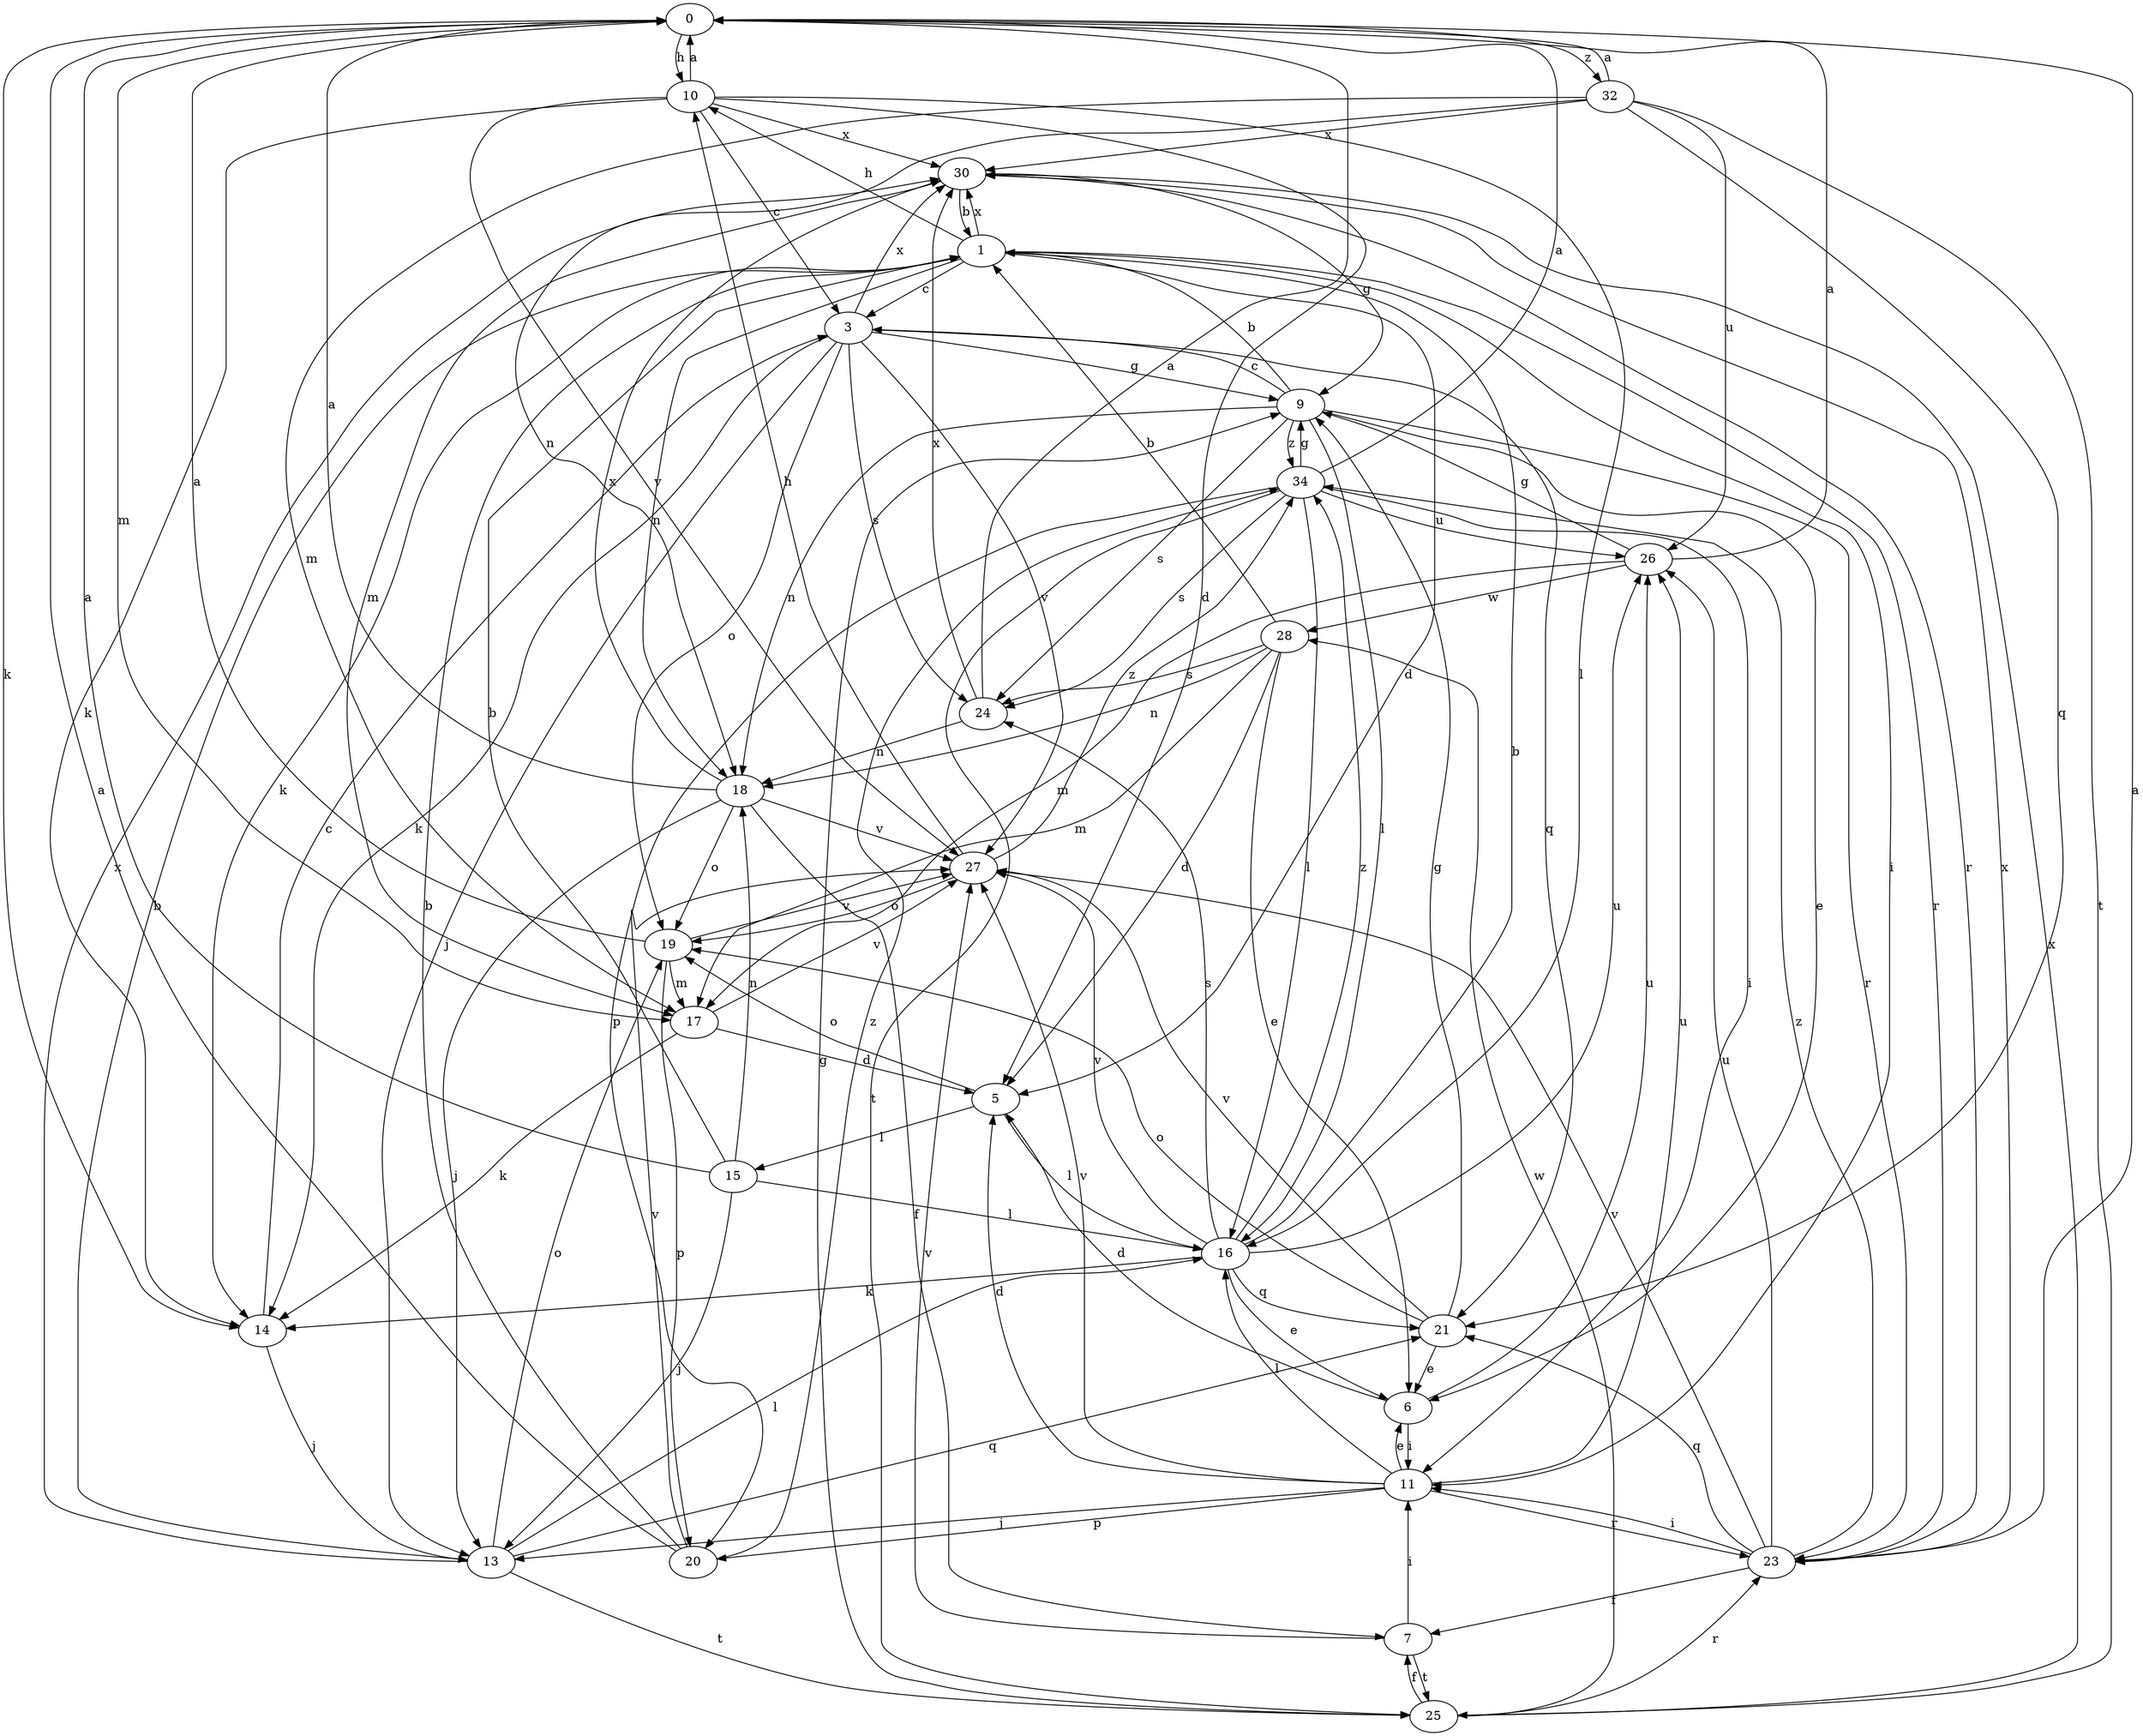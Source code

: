 strict digraph  {
0;
1;
3;
5;
6;
7;
9;
10;
11;
13;
14;
15;
16;
17;
18;
19;
20;
21;
23;
24;
25;
26;
27;
28;
30;
32;
34;
0 -> 10  [label=h];
0 -> 14  [label=k];
0 -> 17  [label=m];
0 -> 32  [label=z];
1 -> 3  [label=c];
1 -> 5  [label=d];
1 -> 10  [label=h];
1 -> 11  [label=i];
1 -> 14  [label=k];
1 -> 18  [label=n];
1 -> 23  [label=r];
1 -> 30  [label=x];
3 -> 9  [label=g];
3 -> 13  [label=j];
3 -> 14  [label=k];
3 -> 19  [label=o];
3 -> 21  [label=q];
3 -> 24  [label=s];
3 -> 27  [label=v];
3 -> 30  [label=x];
5 -> 15  [label=l];
5 -> 16  [label=l];
5 -> 19  [label=o];
6 -> 5  [label=d];
6 -> 11  [label=i];
6 -> 26  [label=u];
7 -> 11  [label=i];
7 -> 25  [label=t];
7 -> 27  [label=v];
9 -> 1  [label=b];
9 -> 3  [label=c];
9 -> 6  [label=e];
9 -> 16  [label=l];
9 -> 18  [label=n];
9 -> 23  [label=r];
9 -> 24  [label=s];
9 -> 34  [label=z];
10 -> 0  [label=a];
10 -> 3  [label=c];
10 -> 5  [label=d];
10 -> 14  [label=k];
10 -> 16  [label=l];
10 -> 27  [label=v];
10 -> 30  [label=x];
11 -> 5  [label=d];
11 -> 6  [label=e];
11 -> 13  [label=j];
11 -> 16  [label=l];
11 -> 20  [label=p];
11 -> 23  [label=r];
11 -> 26  [label=u];
11 -> 27  [label=v];
13 -> 1  [label=b];
13 -> 16  [label=l];
13 -> 19  [label=o];
13 -> 21  [label=q];
13 -> 25  [label=t];
13 -> 30  [label=x];
14 -> 3  [label=c];
14 -> 13  [label=j];
15 -> 0  [label=a];
15 -> 1  [label=b];
15 -> 13  [label=j];
15 -> 16  [label=l];
15 -> 18  [label=n];
16 -> 1  [label=b];
16 -> 6  [label=e];
16 -> 14  [label=k];
16 -> 21  [label=q];
16 -> 24  [label=s];
16 -> 26  [label=u];
16 -> 27  [label=v];
16 -> 34  [label=z];
17 -> 5  [label=d];
17 -> 14  [label=k];
17 -> 27  [label=v];
18 -> 0  [label=a];
18 -> 7  [label=f];
18 -> 13  [label=j];
18 -> 19  [label=o];
18 -> 27  [label=v];
18 -> 30  [label=x];
19 -> 0  [label=a];
19 -> 17  [label=m];
19 -> 20  [label=p];
19 -> 27  [label=v];
20 -> 0  [label=a];
20 -> 1  [label=b];
20 -> 27  [label=v];
20 -> 34  [label=z];
21 -> 6  [label=e];
21 -> 9  [label=g];
21 -> 19  [label=o];
21 -> 27  [label=v];
23 -> 0  [label=a];
23 -> 7  [label=f];
23 -> 11  [label=i];
23 -> 21  [label=q];
23 -> 26  [label=u];
23 -> 27  [label=v];
23 -> 30  [label=x];
23 -> 34  [label=z];
24 -> 0  [label=a];
24 -> 18  [label=n];
24 -> 30  [label=x];
25 -> 7  [label=f];
25 -> 9  [label=g];
25 -> 23  [label=r];
25 -> 28  [label=w];
25 -> 30  [label=x];
26 -> 0  [label=a];
26 -> 9  [label=g];
26 -> 17  [label=m];
26 -> 28  [label=w];
27 -> 10  [label=h];
27 -> 19  [label=o];
27 -> 34  [label=z];
28 -> 1  [label=b];
28 -> 5  [label=d];
28 -> 6  [label=e];
28 -> 17  [label=m];
28 -> 18  [label=n];
28 -> 24  [label=s];
30 -> 1  [label=b];
30 -> 9  [label=g];
30 -> 17  [label=m];
30 -> 23  [label=r];
32 -> 0  [label=a];
32 -> 17  [label=m];
32 -> 18  [label=n];
32 -> 21  [label=q];
32 -> 25  [label=t];
32 -> 26  [label=u];
32 -> 30  [label=x];
34 -> 0  [label=a];
34 -> 9  [label=g];
34 -> 11  [label=i];
34 -> 16  [label=l];
34 -> 20  [label=p];
34 -> 24  [label=s];
34 -> 25  [label=t];
34 -> 26  [label=u];
}
